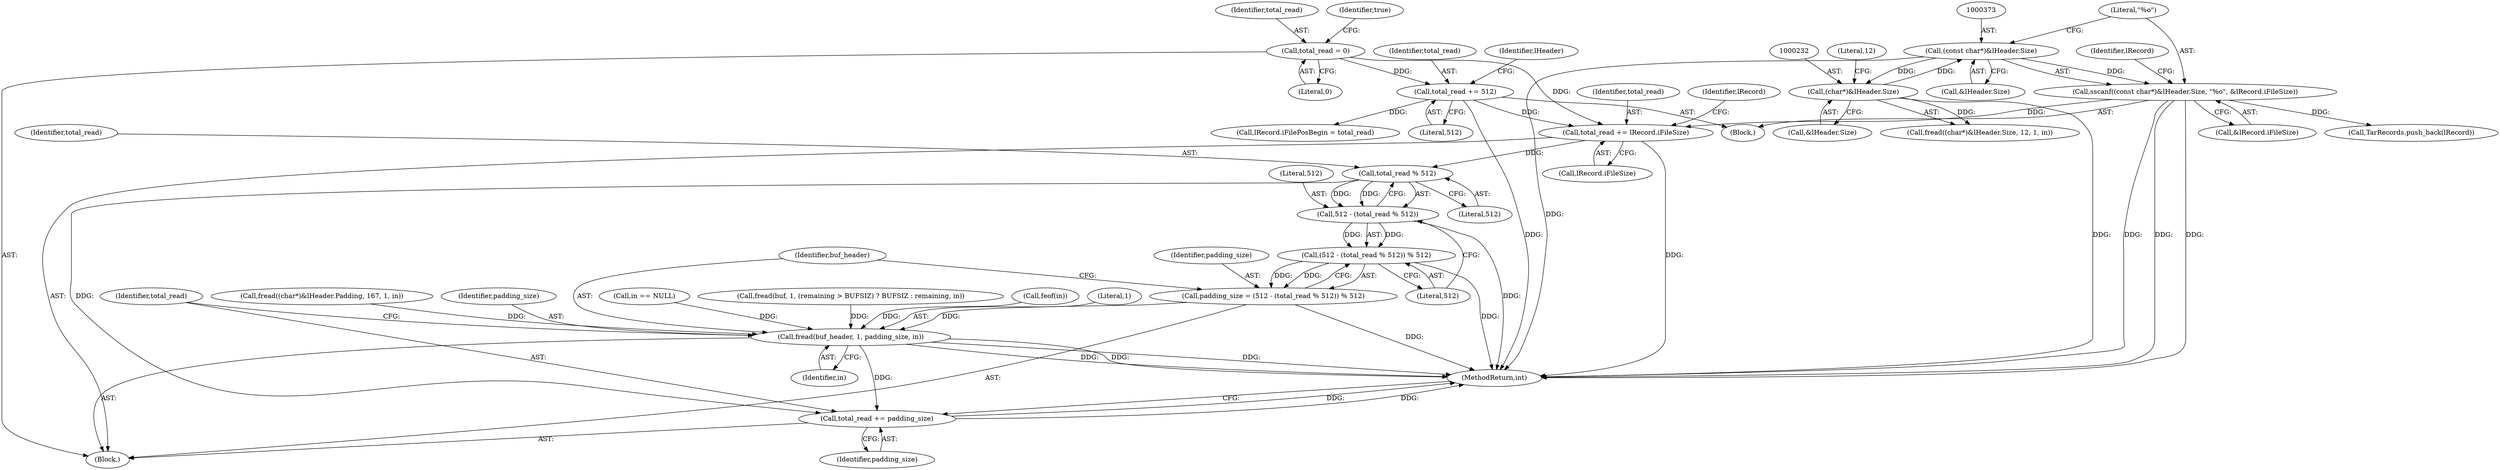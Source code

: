 digraph "0_savannah_40cc957f52e772f45125126439ba9333cf2d2998_0@API" {
"1000431" [label="(Call,total_read % 512)"];
"1000418" [label="(Call,total_read += lRecord.iFileSize)"];
"1000371" [label="(Call,sscanf((const char*)&lHeader.Size, \"%o\", &lRecord.iFileSize))"];
"1000372" [label="(Call,(const char*)&lHeader.Size)"];
"1000231" [label="(Call,(char*)&lHeader.Size)"];
"1000172" [label="(Call,total_read = 0)"];
"1000340" [label="(Call,total_read += 512)"];
"1000429" [label="(Call,512 - (total_read % 512))"];
"1000428" [label="(Call,(512 - (total_read % 512)) % 512)"];
"1000426" [label="(Call,padding_size = (512 - (total_read % 512)) % 512)"];
"1000435" [label="(Call,fread(buf_header, 1, padding_size, in))"];
"1000440" [label="(Call,total_read += padding_size)"];
"1000379" [label="(Call,&lRecord.iFileSize)"];
"1000383" [label="(Call,lRecord.iFilePosBegin = total_read)"];
"1000428" [label="(Call,(512 - (total_read % 512)) % 512)"];
"1000431" [label="(Call,total_read % 512)"];
"1000342" [label="(Literal,512)"];
"1000340" [label="(Call,total_read += 512)"];
"1000330" [label="(Call,fread((char*)&lHeader.Padding, 167, 1, in))"];
"1000443" [label="(MethodReturn,int)"];
"1000230" [label="(Call,fread((char*)&lHeader.Size, 12, 1, in))"];
"1000418" [label="(Call,total_read += lRecord.iFileSize)"];
"1000233" [label="(Call,&lHeader.Size)"];
"1000434" [label="(Literal,512)"];
"1000172" [label="(Call,total_read = 0)"];
"1000430" [label="(Literal,512)"];
"1000435" [label="(Call,fread(buf_header, 1, padding_size, in))"];
"1000439" [label="(Identifier,in)"];
"1000438" [label="(Identifier,padding_size)"];
"1000442" [label="(Identifier,padding_size)"];
"1000372" [label="(Call,(const char*)&lHeader.Size)"];
"1000231" [label="(Call,(char*)&lHeader.Size)"];
"1000433" [label="(Literal,512)"];
"1000177" [label="(Block,)"];
"1000103" [label="(Block,)"];
"1000429" [label="(Call,512 - (total_read % 512))"];
"1000424" [label="(Identifier,lRecord)"];
"1000371" [label="(Call,sscanf((const char*)&lHeader.Size, \"%o\", &lRecord.iFileSize))"];
"1000378" [label="(Literal,\"%o\")"];
"1000176" [label="(Identifier,true)"];
"1000423" [label="(Call,TarRecords.push_back(lRecord))"];
"1000437" [label="(Literal,1)"];
"1000118" [label="(Call,in == NULL)"];
"1000420" [label="(Call,lRecord.iFileSize)"];
"1000419" [label="(Identifier,total_read)"];
"1000436" [label="(Identifier,buf_header)"];
"1000174" [label="(Literal,0)"];
"1000237" [label="(Literal,12)"];
"1000149" [label="(Call,fread(buf, 1, (remaining > BUFSIZ) ? BUFSIZ : remaining, in))"];
"1000374" [label="(Call,&lHeader.Size)"];
"1000426" [label="(Call,padding_size = (512 - (total_read % 512)) % 512)"];
"1000441" [label="(Identifier,total_read)"];
"1000347" [label="(Identifier,lHeader)"];
"1000432" [label="(Identifier,total_read)"];
"1000427" [label="(Identifier,padding_size)"];
"1000341" [label="(Identifier,total_read)"];
"1000385" [label="(Identifier,lRecord)"];
"1000143" [label="(Call,feof(in))"];
"1000173" [label="(Identifier,total_read)"];
"1000440" [label="(Call,total_read += padding_size)"];
"1000431" -> "1000429"  [label="AST: "];
"1000431" -> "1000433"  [label="CFG: "];
"1000432" -> "1000431"  [label="AST: "];
"1000433" -> "1000431"  [label="AST: "];
"1000429" -> "1000431"  [label="CFG: "];
"1000431" -> "1000429"  [label="DDG: "];
"1000431" -> "1000429"  [label="DDG: "];
"1000418" -> "1000431"  [label="DDG: "];
"1000431" -> "1000440"  [label="DDG: "];
"1000418" -> "1000103"  [label="AST: "];
"1000418" -> "1000420"  [label="CFG: "];
"1000419" -> "1000418"  [label="AST: "];
"1000420" -> "1000418"  [label="AST: "];
"1000424" -> "1000418"  [label="CFG: "];
"1000418" -> "1000443"  [label="DDG: "];
"1000371" -> "1000418"  [label="DDG: "];
"1000172" -> "1000418"  [label="DDG: "];
"1000340" -> "1000418"  [label="DDG: "];
"1000371" -> "1000177"  [label="AST: "];
"1000371" -> "1000379"  [label="CFG: "];
"1000372" -> "1000371"  [label="AST: "];
"1000378" -> "1000371"  [label="AST: "];
"1000379" -> "1000371"  [label="AST: "];
"1000385" -> "1000371"  [label="CFG: "];
"1000371" -> "1000443"  [label="DDG: "];
"1000371" -> "1000443"  [label="DDG: "];
"1000371" -> "1000443"  [label="DDG: "];
"1000372" -> "1000371"  [label="DDG: "];
"1000371" -> "1000423"  [label="DDG: "];
"1000372" -> "1000374"  [label="CFG: "];
"1000373" -> "1000372"  [label="AST: "];
"1000374" -> "1000372"  [label="AST: "];
"1000378" -> "1000372"  [label="CFG: "];
"1000372" -> "1000443"  [label="DDG: "];
"1000372" -> "1000231"  [label="DDG: "];
"1000231" -> "1000372"  [label="DDG: "];
"1000231" -> "1000230"  [label="AST: "];
"1000231" -> "1000233"  [label="CFG: "];
"1000232" -> "1000231"  [label="AST: "];
"1000233" -> "1000231"  [label="AST: "];
"1000237" -> "1000231"  [label="CFG: "];
"1000231" -> "1000443"  [label="DDG: "];
"1000231" -> "1000230"  [label="DDG: "];
"1000172" -> "1000103"  [label="AST: "];
"1000172" -> "1000174"  [label="CFG: "];
"1000173" -> "1000172"  [label="AST: "];
"1000174" -> "1000172"  [label="AST: "];
"1000176" -> "1000172"  [label="CFG: "];
"1000172" -> "1000340"  [label="DDG: "];
"1000340" -> "1000177"  [label="AST: "];
"1000340" -> "1000342"  [label="CFG: "];
"1000341" -> "1000340"  [label="AST: "];
"1000342" -> "1000340"  [label="AST: "];
"1000347" -> "1000340"  [label="CFG: "];
"1000340" -> "1000443"  [label="DDG: "];
"1000340" -> "1000383"  [label="DDG: "];
"1000429" -> "1000428"  [label="AST: "];
"1000430" -> "1000429"  [label="AST: "];
"1000434" -> "1000429"  [label="CFG: "];
"1000429" -> "1000443"  [label="DDG: "];
"1000429" -> "1000428"  [label="DDG: "];
"1000429" -> "1000428"  [label="DDG: "];
"1000428" -> "1000426"  [label="AST: "];
"1000428" -> "1000434"  [label="CFG: "];
"1000434" -> "1000428"  [label="AST: "];
"1000426" -> "1000428"  [label="CFG: "];
"1000428" -> "1000443"  [label="DDG: "];
"1000428" -> "1000426"  [label="DDG: "];
"1000428" -> "1000426"  [label="DDG: "];
"1000426" -> "1000103"  [label="AST: "];
"1000427" -> "1000426"  [label="AST: "];
"1000436" -> "1000426"  [label="CFG: "];
"1000426" -> "1000443"  [label="DDG: "];
"1000426" -> "1000435"  [label="DDG: "];
"1000435" -> "1000103"  [label="AST: "];
"1000435" -> "1000439"  [label="CFG: "];
"1000436" -> "1000435"  [label="AST: "];
"1000437" -> "1000435"  [label="AST: "];
"1000438" -> "1000435"  [label="AST: "];
"1000439" -> "1000435"  [label="AST: "];
"1000441" -> "1000435"  [label="CFG: "];
"1000435" -> "1000443"  [label="DDG: "];
"1000435" -> "1000443"  [label="DDG: "];
"1000435" -> "1000443"  [label="DDG: "];
"1000330" -> "1000435"  [label="DDG: "];
"1000118" -> "1000435"  [label="DDG: "];
"1000149" -> "1000435"  [label="DDG: "];
"1000143" -> "1000435"  [label="DDG: "];
"1000435" -> "1000440"  [label="DDG: "];
"1000440" -> "1000103"  [label="AST: "];
"1000440" -> "1000442"  [label="CFG: "];
"1000441" -> "1000440"  [label="AST: "];
"1000442" -> "1000440"  [label="AST: "];
"1000443" -> "1000440"  [label="CFG: "];
"1000440" -> "1000443"  [label="DDG: "];
"1000440" -> "1000443"  [label="DDG: "];
}

